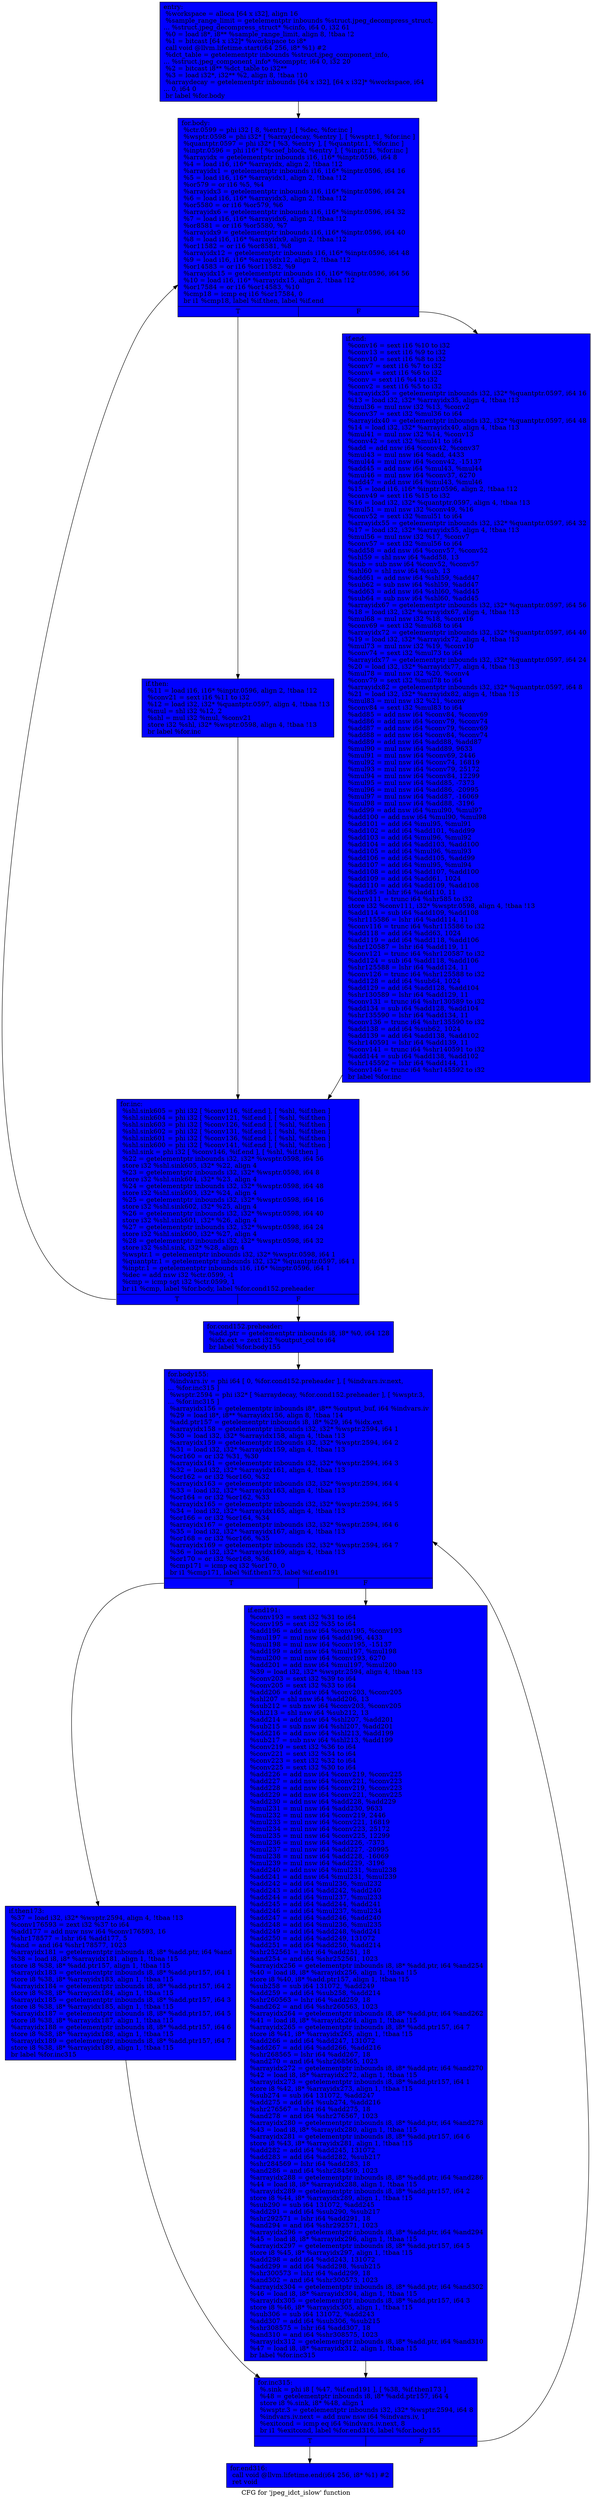 digraph "CFG for 'jpeg_idct_islow' function" {
	label="CFG for 'jpeg_idct_islow' function";

	Node0x59b0fb0 [shape=record, style = filled, fillcolor = blue, label="{entry:\l  %workspace = alloca [64 x i32], align 16\l  %sample_range_limit = getelementptr inbounds %struct.jpeg_decompress_struct,\l... %struct.jpeg_decompress_struct* %cinfo, i64 0, i32 61\l  %0 = load i8*, i8** %sample_range_limit, align 8, !tbaa !2\l  %1 = bitcast [64 x i32]* %workspace to i8*\l  call void @llvm.lifetime.start(i64 256, i8* %1) #2\l  %dct_table = getelementptr inbounds %struct.jpeg_component_info,\l... %struct.jpeg_component_info* %compptr, i64 0, i32 20\l  %2 = bitcast i8** %dct_table to i32**\l  %3 = load i32*, i32** %2, align 8, !tbaa !10\l  %arraydecay = getelementptr inbounds [64 x i32], [64 x i32]* %workspace, i64\l... 0, i64 0\l  br label %for.body\l}"];
	Node0x59b0fb0 -> Node0x59b6ad0;
	Node0x59b6c10 [shape=record, style = filled, fillcolor = blue, label="{for.cond152.preheader:                            \l  %add.ptr = getelementptr inbounds i8, i8* %0, i64 128\l  %idx.ext = zext i32 %output_col to i64\l  br label %for.body155\l}"];
	Node0x59b6c10 -> Node0x59b4690;
	Node0x59b6ad0 [shape=record, style = filled, fillcolor = blue, label="{for.body:                                         \l  %ctr.0599 = phi i32 [ 8, %entry ], [ %dec, %for.inc ]\l  %wsptr.0598 = phi i32* [ %arraydecay, %entry ], [ %wsptr.1, %for.inc ]\l  %quantptr.0597 = phi i32* [ %3, %entry ], [ %quantptr.1, %for.inc ]\l  %inptr.0596 = phi i16* [ %coef_block, %entry ], [ %inptr.1, %for.inc ]\l  %arrayidx = getelementptr inbounds i16, i16* %inptr.0596, i64 8\l  %4 = load i16, i16* %arrayidx, align 2, !tbaa !12\l  %arrayidx1 = getelementptr inbounds i16, i16* %inptr.0596, i64 16\l  %5 = load i16, i16* %arrayidx1, align 2, !tbaa !12\l  %or579 = or i16 %5, %4\l  %arrayidx3 = getelementptr inbounds i16, i16* %inptr.0596, i64 24\l  %6 = load i16, i16* %arrayidx3, align 2, !tbaa !12\l  %or5580 = or i16 %or579, %6\l  %arrayidx6 = getelementptr inbounds i16, i16* %inptr.0596, i64 32\l  %7 = load i16, i16* %arrayidx6, align 2, !tbaa !12\l  %or8581 = or i16 %or5580, %7\l  %arrayidx9 = getelementptr inbounds i16, i16* %inptr.0596, i64 40\l  %8 = load i16, i16* %arrayidx9, align 2, !tbaa !12\l  %or11582 = or i16 %or8581, %8\l  %arrayidx12 = getelementptr inbounds i16, i16* %inptr.0596, i64 48\l  %9 = load i16, i16* %arrayidx12, align 2, !tbaa !12\l  %or14583 = or i16 %or11582, %9\l  %arrayidx15 = getelementptr inbounds i16, i16* %inptr.0596, i64 56\l  %10 = load i16, i16* %arrayidx15, align 2, !tbaa !12\l  %or17584 = or i16 %or14583, %10\l  %cmp18 = icmp eq i16 %or17584, 0\l  br i1 %cmp18, label %if.then, label %if.end\l|{<s0>T|<s1>F}}"];
	Node0x59b6ad0:s0 -> Node0x59b7980;
	Node0x59b6ad0:s1 -> Node0x59b8f20;
	Node0x59b7980 [shape=record, style = filled, fillcolor = blue, label="{if.then:                                          \l  %11 = load i16, i16* %inptr.0596, align 2, !tbaa !12\l  %conv21 = sext i16 %11 to i32\l  %12 = load i32, i32* %quantptr.0597, align 4, !tbaa !13\l  %mul = shl i32 %12, 2\l  %shl = mul i32 %mul, %conv21\l  store i32 %shl, i32* %wsptr.0598, align 4, !tbaa !13\l  br label %for.inc\l}"];
	Node0x59b7980 -> Node0x59b7080;
	Node0x59b8f20 [shape=record, style = filled, fillcolor = blue, label="{if.end:                                           \l  %conv16 = sext i16 %10 to i32\l  %conv13 = sext i16 %9 to i32\l  %conv10 = sext i16 %8 to i32\l  %conv7 = sext i16 %7 to i32\l  %conv4 = sext i16 %6 to i32\l  %conv = sext i16 %4 to i32\l  %conv2 = sext i16 %5 to i32\l  %arrayidx35 = getelementptr inbounds i32, i32* %quantptr.0597, i64 16\l  %13 = load i32, i32* %arrayidx35, align 4, !tbaa !13\l  %mul36 = mul nsw i32 %13, %conv2\l  %conv37 = sext i32 %mul36 to i64\l  %arrayidx40 = getelementptr inbounds i32, i32* %quantptr.0597, i64 48\l  %14 = load i32, i32* %arrayidx40, align 4, !tbaa !13\l  %mul41 = mul nsw i32 %14, %conv13\l  %conv42 = sext i32 %mul41 to i64\l  %add = add nsw i64 %conv42, %conv37\l  %mul43 = mul nsw i64 %add, 4433\l  %mul44 = mul nsw i64 %conv42, -15137\l  %add45 = add nsw i64 %mul43, %mul44\l  %mul46 = mul nsw i64 %conv37, 6270\l  %add47 = add nsw i64 %mul43, %mul46\l  %15 = load i16, i16* %inptr.0596, align 2, !tbaa !12\l  %conv49 = sext i16 %15 to i32\l  %16 = load i32, i32* %quantptr.0597, align 4, !tbaa !13\l  %mul51 = mul nsw i32 %conv49, %16\l  %conv52 = sext i32 %mul51 to i64\l  %arrayidx55 = getelementptr inbounds i32, i32* %quantptr.0597, i64 32\l  %17 = load i32, i32* %arrayidx55, align 4, !tbaa !13\l  %mul56 = mul nsw i32 %17, %conv7\l  %conv57 = sext i32 %mul56 to i64\l  %add58 = add nsw i64 %conv57, %conv52\l  %shl59 = shl nsw i64 %add58, 13\l  %sub = sub nsw i64 %conv52, %conv57\l  %shl60 = shl nsw i64 %sub, 13\l  %add61 = add nsw i64 %shl59, %add47\l  %sub62 = sub nsw i64 %shl59, %add47\l  %add63 = add nsw i64 %shl60, %add45\l  %sub64 = sub nsw i64 %shl60, %add45\l  %arrayidx67 = getelementptr inbounds i32, i32* %quantptr.0597, i64 56\l  %18 = load i32, i32* %arrayidx67, align 4, !tbaa !13\l  %mul68 = mul nsw i32 %18, %conv16\l  %conv69 = sext i32 %mul68 to i64\l  %arrayidx72 = getelementptr inbounds i32, i32* %quantptr.0597, i64 40\l  %19 = load i32, i32* %arrayidx72, align 4, !tbaa !13\l  %mul73 = mul nsw i32 %19, %conv10\l  %conv74 = sext i32 %mul73 to i64\l  %arrayidx77 = getelementptr inbounds i32, i32* %quantptr.0597, i64 24\l  %20 = load i32, i32* %arrayidx77, align 4, !tbaa !13\l  %mul78 = mul nsw i32 %20, %conv4\l  %conv79 = sext i32 %mul78 to i64\l  %arrayidx82 = getelementptr inbounds i32, i32* %quantptr.0597, i64 8\l  %21 = load i32, i32* %arrayidx82, align 4, !tbaa !13\l  %mul83 = mul nsw i32 %21, %conv\l  %conv84 = sext i32 %mul83 to i64\l  %add85 = add nsw i64 %conv84, %conv69\l  %add86 = add nsw i64 %conv79, %conv74\l  %add87 = add nsw i64 %conv79, %conv69\l  %add88 = add nsw i64 %conv84, %conv74\l  %add89 = add nsw i64 %add88, %add87\l  %mul90 = mul nsw i64 %add89, 9633\l  %mul91 = mul nsw i64 %conv69, 2446\l  %mul92 = mul nsw i64 %conv74, 16819\l  %mul93 = mul nsw i64 %conv79, 25172\l  %mul94 = mul nsw i64 %conv84, 12299\l  %mul95 = mul nsw i64 %add85, -7373\l  %mul96 = mul nsw i64 %add86, -20995\l  %mul97 = mul nsw i64 %add87, -16069\l  %mul98 = mul nsw i64 %add88, -3196\l  %add99 = add nsw i64 %mul90, %mul97\l  %add100 = add nsw i64 %mul90, %mul98\l  %add101 = add i64 %mul95, %mul91\l  %add102 = add i64 %add101, %add99\l  %add103 = add i64 %mul96, %mul92\l  %add104 = add i64 %add103, %add100\l  %add105 = add i64 %mul96, %mul93\l  %add106 = add i64 %add105, %add99\l  %add107 = add i64 %mul95, %mul94\l  %add108 = add i64 %add107, %add100\l  %add109 = add i64 %add61, 1024\l  %add110 = add i64 %add109, %add108\l  %shr585 = lshr i64 %add110, 11\l  %conv111 = trunc i64 %shr585 to i32\l  store i32 %conv111, i32* %wsptr.0598, align 4, !tbaa !13\l  %add114 = sub i64 %add109, %add108\l  %shr115586 = lshr i64 %add114, 11\l  %conv116 = trunc i64 %shr115586 to i32\l  %add118 = add i64 %add63, 1024\l  %add119 = add i64 %add118, %add106\l  %shr120587 = lshr i64 %add119, 11\l  %conv121 = trunc i64 %shr120587 to i32\l  %add124 = sub i64 %add118, %add106\l  %shr125588 = lshr i64 %add124, 11\l  %conv126 = trunc i64 %shr125588 to i32\l  %add128 = add i64 %sub64, 1024\l  %add129 = add i64 %add128, %add104\l  %shr130589 = lshr i64 %add129, 11\l  %conv131 = trunc i64 %shr130589 to i32\l  %add134 = sub i64 %add128, %add104\l  %shr135590 = lshr i64 %add134, 11\l  %conv136 = trunc i64 %shr135590 to i32\l  %add138 = add i64 %sub62, 1024\l  %add139 = add i64 %add138, %add102\l  %shr140591 = lshr i64 %add139, 11\l  %conv141 = trunc i64 %shr140591 to i32\l  %add144 = sub i64 %add138, %add102\l  %shr145592 = lshr i64 %add144, 11\l  %conv146 = trunc i64 %shr145592 to i32\l  br label %for.inc\l}"];
	Node0x59b8f20 -> Node0x59b7080;
	Node0x59b7080 [shape=record, style = filled, fillcolor = blue, label="{for.inc:                                          \l  %shl.sink605 = phi i32 [ %conv116, %if.end ], [ %shl, %if.then ]\l  %shl.sink604 = phi i32 [ %conv121, %if.end ], [ %shl, %if.then ]\l  %shl.sink603 = phi i32 [ %conv126, %if.end ], [ %shl, %if.then ]\l  %shl.sink602 = phi i32 [ %conv131, %if.end ], [ %shl, %if.then ]\l  %shl.sink601 = phi i32 [ %conv136, %if.end ], [ %shl, %if.then ]\l  %shl.sink600 = phi i32 [ %conv141, %if.end ], [ %shl, %if.then ]\l  %shl.sink = phi i32 [ %conv146, %if.end ], [ %shl, %if.then ]\l  %22 = getelementptr inbounds i32, i32* %wsptr.0598, i64 56\l  store i32 %shl.sink605, i32* %22, align 4\l  %23 = getelementptr inbounds i32, i32* %wsptr.0598, i64 8\l  store i32 %shl.sink604, i32* %23, align 4\l  %24 = getelementptr inbounds i32, i32* %wsptr.0598, i64 48\l  store i32 %shl.sink603, i32* %24, align 4\l  %25 = getelementptr inbounds i32, i32* %wsptr.0598, i64 16\l  store i32 %shl.sink602, i32* %25, align 4\l  %26 = getelementptr inbounds i32, i32* %wsptr.0598, i64 40\l  store i32 %shl.sink601, i32* %26, align 4\l  %27 = getelementptr inbounds i32, i32* %wsptr.0598, i64 24\l  store i32 %shl.sink600, i32* %27, align 4\l  %28 = getelementptr inbounds i32, i32* %wsptr.0598, i64 32\l  store i32 %shl.sink, i32* %28, align 4\l  %wsptr.1 = getelementptr inbounds i32, i32* %wsptr.0598, i64 1\l  %quantptr.1 = getelementptr inbounds i32, i32* %quantptr.0597, i64 1\l  %inptr.1 = getelementptr inbounds i16, i16* %inptr.0596, i64 1\l  %dec = add nsw i32 %ctr.0599, -1\l  %cmp = icmp sgt i32 %ctr.0599, 1\l  br i1 %cmp, label %for.body, label %for.cond152.preheader\l|{<s0>T|<s1>F}}"];
	Node0x59b7080:s0 -> Node0x59b6ad0;
	Node0x59b7080:s1 -> Node0x59b6c10;
	Node0x59b4690 [shape=record, style = filled, fillcolor = blue, label="{for.body155:                                      \l  %indvars.iv = phi i64 [ 0, %for.cond152.preheader ], [ %indvars.iv.next,\l... %for.inc315 ]\l  %wsptr.2594 = phi i32* [ %arraydecay, %for.cond152.preheader ], [ %wsptr.3,\l... %for.inc315 ]\l  %arrayidx156 = getelementptr inbounds i8*, i8** %output_buf, i64 %indvars.iv\l  %29 = load i8*, i8** %arrayidx156, align 8, !tbaa !14\l  %add.ptr157 = getelementptr inbounds i8, i8* %29, i64 %idx.ext\l  %arrayidx158 = getelementptr inbounds i32, i32* %wsptr.2594, i64 1\l  %30 = load i32, i32* %arrayidx158, align 4, !tbaa !13\l  %arrayidx159 = getelementptr inbounds i32, i32* %wsptr.2594, i64 2\l  %31 = load i32, i32* %arrayidx159, align 4, !tbaa !13\l  %or160 = or i32 %31, %30\l  %arrayidx161 = getelementptr inbounds i32, i32* %wsptr.2594, i64 3\l  %32 = load i32, i32* %arrayidx161, align 4, !tbaa !13\l  %or162 = or i32 %or160, %32\l  %arrayidx163 = getelementptr inbounds i32, i32* %wsptr.2594, i64 4\l  %33 = load i32, i32* %arrayidx163, align 4, !tbaa !13\l  %or164 = or i32 %or162, %33\l  %arrayidx165 = getelementptr inbounds i32, i32* %wsptr.2594, i64 5\l  %34 = load i32, i32* %arrayidx165, align 4, !tbaa !13\l  %or166 = or i32 %or164, %34\l  %arrayidx167 = getelementptr inbounds i32, i32* %wsptr.2594, i64 6\l  %35 = load i32, i32* %arrayidx167, align 4, !tbaa !13\l  %or168 = or i32 %or166, %35\l  %arrayidx169 = getelementptr inbounds i32, i32* %wsptr.2594, i64 7\l  %36 = load i32, i32* %arrayidx169, align 4, !tbaa !13\l  %or170 = or i32 %or168, %36\l  %cmp171 = icmp eq i32 %or170, 0\l  br i1 %cmp171, label %if.then173, label %if.end191\l|{<s0>T|<s1>F}}"];
	Node0x59b4690:s0 -> Node0x59c17b0;
	Node0x59b4690:s1 -> Node0x59c1890;
	Node0x59c17b0 [shape=record, style = filled, fillcolor = blue, label="{if.then173:                                       \l  %37 = load i32, i32* %wsptr.2594, align 4, !tbaa !13\l  %conv176593 = zext i32 %37 to i64\l  %add177 = add nuw nsw i64 %conv176593, 16\l  %shr178577 = lshr i64 %add177, 5\l  %and = and i64 %shr178577, 1023\l  %arrayidx181 = getelementptr inbounds i8, i8* %add.ptr, i64 %and\l  %38 = load i8, i8* %arrayidx181, align 1, !tbaa !15\l  store i8 %38, i8* %add.ptr157, align 1, !tbaa !15\l  %arrayidx183 = getelementptr inbounds i8, i8* %add.ptr157, i64 1\l  store i8 %38, i8* %arrayidx183, align 1, !tbaa !15\l  %arrayidx184 = getelementptr inbounds i8, i8* %add.ptr157, i64 2\l  store i8 %38, i8* %arrayidx184, align 1, !tbaa !15\l  %arrayidx185 = getelementptr inbounds i8, i8* %add.ptr157, i64 3\l  store i8 %38, i8* %arrayidx185, align 1, !tbaa !15\l  %arrayidx187 = getelementptr inbounds i8, i8* %add.ptr157, i64 5\l  store i8 %38, i8* %arrayidx187, align 1, !tbaa !15\l  %arrayidx188 = getelementptr inbounds i8, i8* %add.ptr157, i64 6\l  store i8 %38, i8* %arrayidx188, align 1, !tbaa !15\l  %arrayidx189 = getelementptr inbounds i8, i8* %add.ptr157, i64 7\l  store i8 %38, i8* %arrayidx189, align 1, !tbaa !15\l  br label %for.inc315\l}"];
	Node0x59c17b0 -> Node0x59c0440;
	Node0x59c1890 [shape=record, style = filled, fillcolor = blue, label="{if.end191:                                        \l  %conv193 = sext i32 %31 to i64\l  %conv195 = sext i32 %35 to i64\l  %add196 = add nsw i64 %conv195, %conv193\l  %mul197 = mul nsw i64 %add196, 4433\l  %mul198 = mul nsw i64 %conv195, -15137\l  %add199 = add nsw i64 %mul197, %mul198\l  %mul200 = mul nsw i64 %conv193, 6270\l  %add201 = add nsw i64 %mul197, %mul200\l  %39 = load i32, i32* %wsptr.2594, align 4, !tbaa !13\l  %conv203 = sext i32 %39 to i64\l  %conv205 = sext i32 %33 to i64\l  %add206 = add nsw i64 %conv203, %conv205\l  %shl207 = shl nsw i64 %add206, 13\l  %sub212 = sub nsw i64 %conv203, %conv205\l  %shl213 = shl nsw i64 %sub212, 13\l  %add214 = add nsw i64 %shl207, %add201\l  %sub215 = sub nsw i64 %shl207, %add201\l  %add216 = add nsw i64 %shl213, %add199\l  %sub217 = sub nsw i64 %shl213, %add199\l  %conv219 = sext i32 %36 to i64\l  %conv221 = sext i32 %34 to i64\l  %conv223 = sext i32 %32 to i64\l  %conv225 = sext i32 %30 to i64\l  %add226 = add nsw i64 %conv219, %conv225\l  %add227 = add nsw i64 %conv221, %conv223\l  %add228 = add nsw i64 %conv219, %conv223\l  %add229 = add nsw i64 %conv221, %conv225\l  %add230 = add nsw i64 %add228, %add229\l  %mul231 = mul nsw i64 %add230, 9633\l  %mul232 = mul nsw i64 %conv219, 2446\l  %mul233 = mul nsw i64 %conv221, 16819\l  %mul234 = mul nsw i64 %conv223, 25172\l  %mul235 = mul nsw i64 %conv225, 12299\l  %mul236 = mul nsw i64 %add226, -7373\l  %mul237 = mul nsw i64 %add227, -20995\l  %mul238 = mul nsw i64 %add228, -16069\l  %mul239 = mul nsw i64 %add229, -3196\l  %add240 = add nsw i64 %mul231, %mul238\l  %add241 = add nsw i64 %mul231, %mul239\l  %add242 = add i64 %mul236, %mul232\l  %add243 = add i64 %add242, %add240\l  %add244 = add i64 %mul237, %mul233\l  %add245 = add i64 %add244, %add241\l  %add246 = add i64 %mul237, %mul234\l  %add247 = add i64 %add246, %add240\l  %add248 = add i64 %mul236, %mul235\l  %add249 = add i64 %add248, %add241\l  %add250 = add i64 %add249, 131072\l  %add251 = add i64 %add250, %add214\l  %shr252561 = lshr i64 %add251, 18\l  %and254 = and i64 %shr252561, 1023\l  %arrayidx256 = getelementptr inbounds i8, i8* %add.ptr, i64 %and254\l  %40 = load i8, i8* %arrayidx256, align 1, !tbaa !15\l  store i8 %40, i8* %add.ptr157, align 1, !tbaa !15\l  %sub258 = sub i64 131072, %add249\l  %add259 = add i64 %sub258, %add214\l  %shr260563 = lshr i64 %add259, 18\l  %and262 = and i64 %shr260563, 1023\l  %arrayidx264 = getelementptr inbounds i8, i8* %add.ptr, i64 %and262\l  %41 = load i8, i8* %arrayidx264, align 1, !tbaa !15\l  %arrayidx265 = getelementptr inbounds i8, i8* %add.ptr157, i64 7\l  store i8 %41, i8* %arrayidx265, align 1, !tbaa !15\l  %add266 = add i64 %add247, 131072\l  %add267 = add i64 %add266, %add216\l  %shr268565 = lshr i64 %add267, 18\l  %and270 = and i64 %shr268565, 1023\l  %arrayidx272 = getelementptr inbounds i8, i8* %add.ptr, i64 %and270\l  %42 = load i8, i8* %arrayidx272, align 1, !tbaa !15\l  %arrayidx273 = getelementptr inbounds i8, i8* %add.ptr157, i64 1\l  store i8 %42, i8* %arrayidx273, align 1, !tbaa !15\l  %sub274 = sub i64 131072, %add247\l  %add275 = add i64 %sub274, %add216\l  %shr276567 = lshr i64 %add275, 18\l  %and278 = and i64 %shr276567, 1023\l  %arrayidx280 = getelementptr inbounds i8, i8* %add.ptr, i64 %and278\l  %43 = load i8, i8* %arrayidx280, align 1, !tbaa !15\l  %arrayidx281 = getelementptr inbounds i8, i8* %add.ptr157, i64 6\l  store i8 %43, i8* %arrayidx281, align 1, !tbaa !15\l  %add282 = add i64 %add245, 131072\l  %add283 = add i64 %add282, %sub217\l  %shr284569 = lshr i64 %add283, 18\l  %and286 = and i64 %shr284569, 1023\l  %arrayidx288 = getelementptr inbounds i8, i8* %add.ptr, i64 %and286\l  %44 = load i8, i8* %arrayidx288, align 1, !tbaa !15\l  %arrayidx289 = getelementptr inbounds i8, i8* %add.ptr157, i64 2\l  store i8 %44, i8* %arrayidx289, align 1, !tbaa !15\l  %sub290 = sub i64 131072, %add245\l  %add291 = add i64 %sub290, %sub217\l  %shr292571 = lshr i64 %add291, 18\l  %and294 = and i64 %shr292571, 1023\l  %arrayidx296 = getelementptr inbounds i8, i8* %add.ptr, i64 %and294\l  %45 = load i8, i8* %arrayidx296, align 1, !tbaa !15\l  %arrayidx297 = getelementptr inbounds i8, i8* %add.ptr157, i64 5\l  store i8 %45, i8* %arrayidx297, align 1, !tbaa !15\l  %add298 = add i64 %add243, 131072\l  %add299 = add i64 %add298, %sub215\l  %shr300573 = lshr i64 %add299, 18\l  %and302 = and i64 %shr300573, 1023\l  %arrayidx304 = getelementptr inbounds i8, i8* %add.ptr, i64 %and302\l  %46 = load i8, i8* %arrayidx304, align 1, !tbaa !15\l  %arrayidx305 = getelementptr inbounds i8, i8* %add.ptr157, i64 3\l  store i8 %46, i8* %arrayidx305, align 1, !tbaa !15\l  %sub306 = sub i64 131072, %add243\l  %add307 = add i64 %sub306, %sub215\l  %shr308575 = lshr i64 %add307, 18\l  %and310 = and i64 %shr308575, 1023\l  %arrayidx312 = getelementptr inbounds i8, i8* %add.ptr, i64 %and310\l  %47 = load i8, i8* %arrayidx312, align 1, !tbaa !15\l  br label %for.inc315\l}"];
	Node0x59c1890 -> Node0x59c0440;
	Node0x59c0440 [shape=record, style = filled, fillcolor = blue, label="{for.inc315:                                       \l  %.sink = phi i8 [ %47, %if.end191 ], [ %38, %if.then173 ]\l  %48 = getelementptr inbounds i8, i8* %add.ptr157, i64 4\l  store i8 %.sink, i8* %48, align 1\l  %wsptr.3 = getelementptr inbounds i32, i32* %wsptr.2594, i64 8\l  %indvars.iv.next = add nuw nsw i64 %indvars.iv, 1\l  %exitcond = icmp eq i64 %indvars.iv.next, 8\l  br i1 %exitcond, label %for.end316, label %for.body155\l|{<s0>T|<s1>F}}"];
	Node0x59c0440:s0 -> Node0x59c9ee0;
	Node0x59c0440:s1 -> Node0x59b4690;
	Node0x59c9ee0 [shape=record, style = filled, fillcolor = blue, label="{for.end316:                                       \l  call void @llvm.lifetime.end(i64 256, i8* %1) #2\l  ret void\l}"];
}
